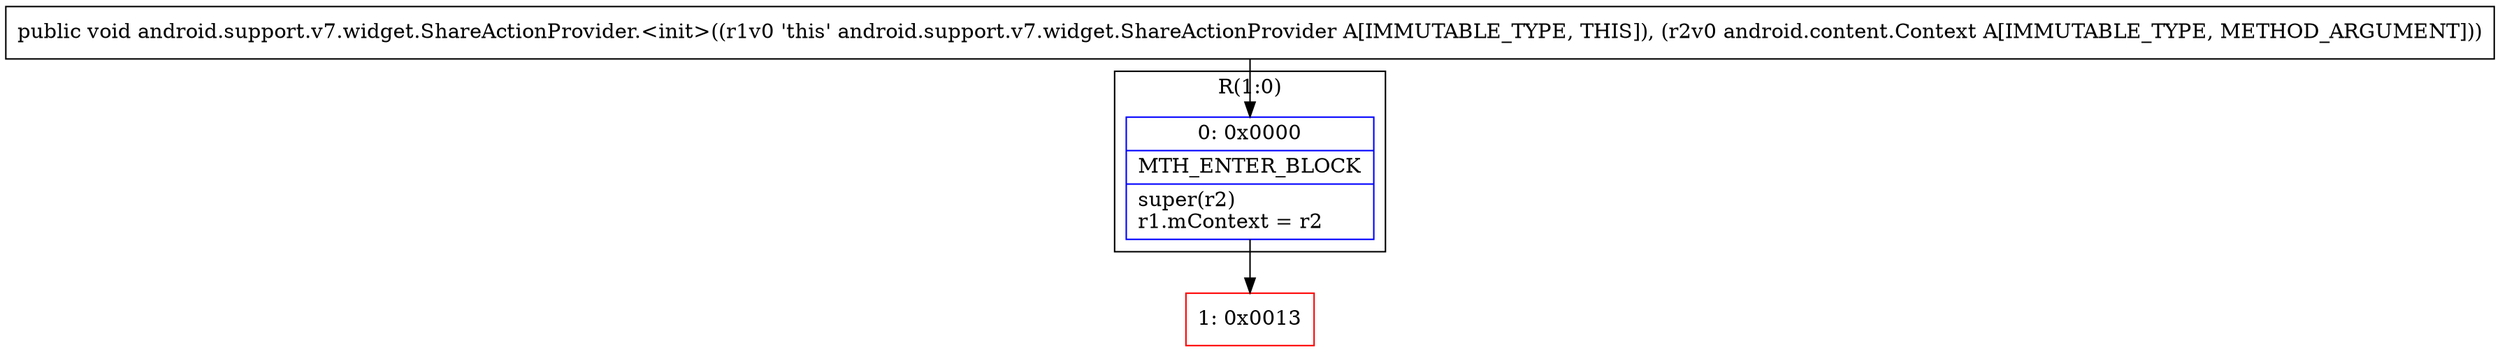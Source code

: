 digraph "CFG forandroid.support.v7.widget.ShareActionProvider.\<init\>(Landroid\/content\/Context;)V" {
subgraph cluster_Region_1487956604 {
label = "R(1:0)";
node [shape=record,color=blue];
Node_0 [shape=record,label="{0\:\ 0x0000|MTH_ENTER_BLOCK\l|super(r2)\lr1.mContext = r2\l}"];
}
Node_1 [shape=record,color=red,label="{1\:\ 0x0013}"];
MethodNode[shape=record,label="{public void android.support.v7.widget.ShareActionProvider.\<init\>((r1v0 'this' android.support.v7.widget.ShareActionProvider A[IMMUTABLE_TYPE, THIS]), (r2v0 android.content.Context A[IMMUTABLE_TYPE, METHOD_ARGUMENT])) }"];
MethodNode -> Node_0;
Node_0 -> Node_1;
}

